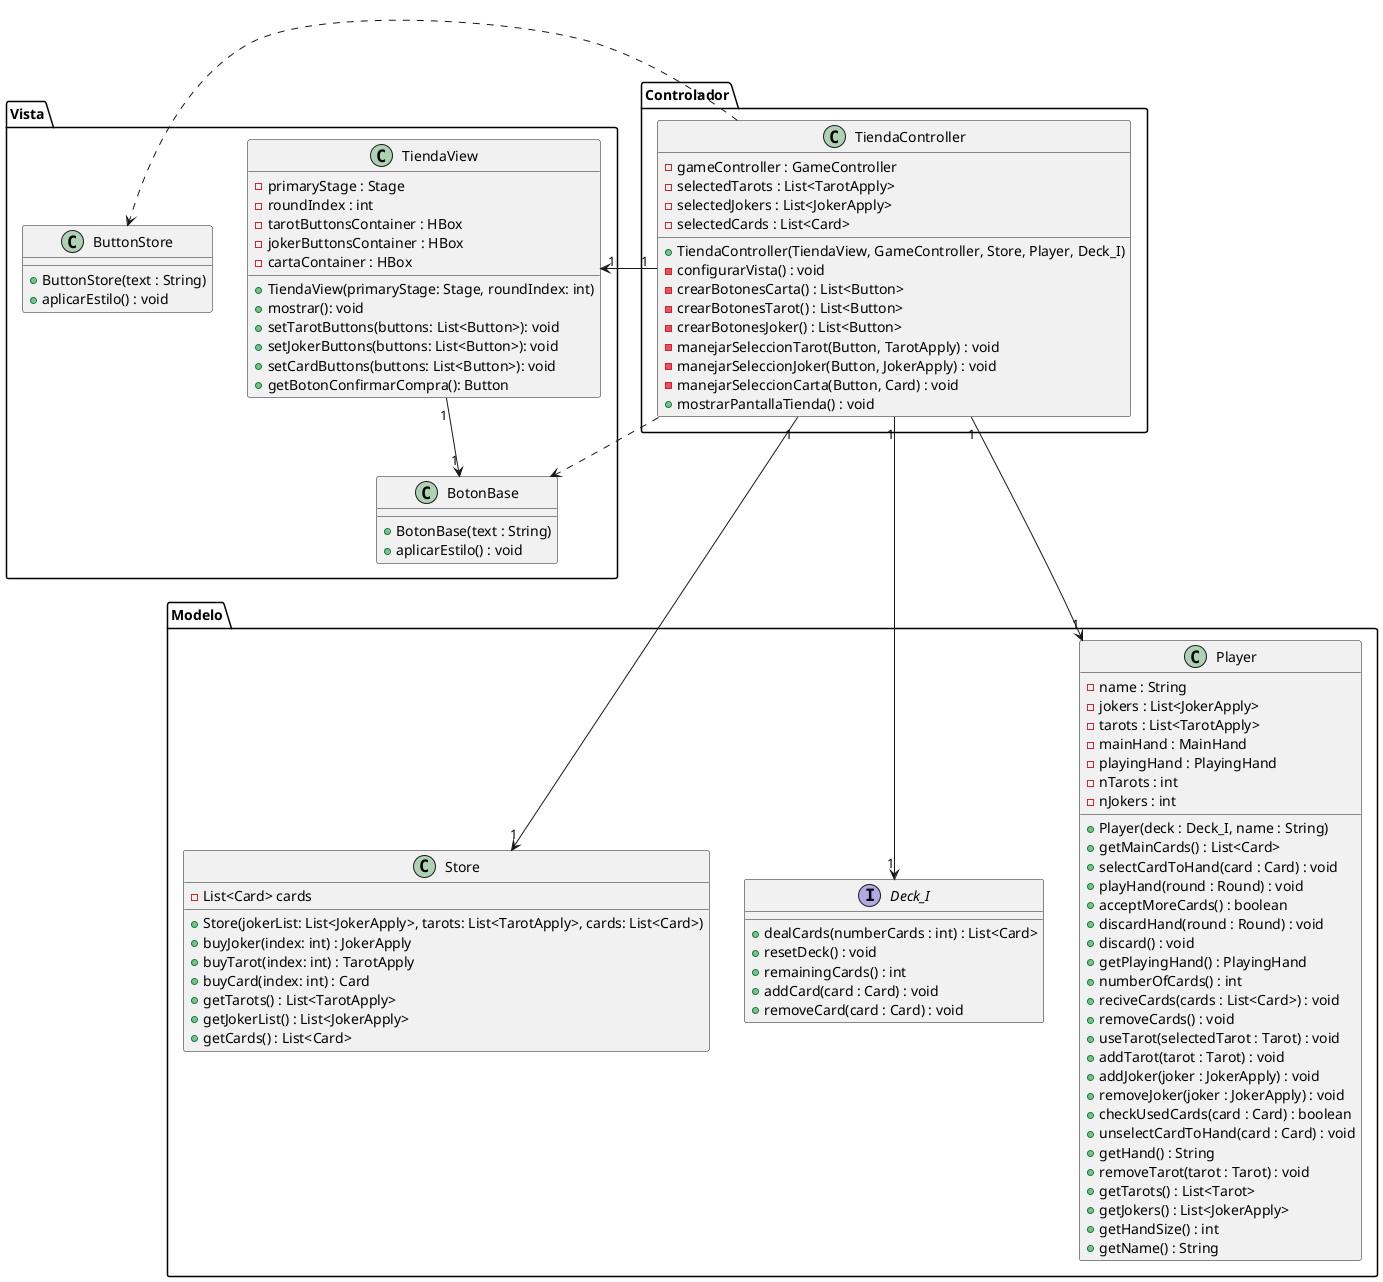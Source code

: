 @startuml

package Vista {

  class TiendaView {
    - primaryStage : Stage
    - roundIndex : int
    - tarotButtonsContainer : HBox
    - jokerButtonsContainer : HBox
    - cartaContainer : HBox

    + TiendaView(primaryStage: Stage, roundIndex: int)
    + mostrar(): void
    + setTarotButtons(buttons: List<Button>): void
    + setJokerButtons(buttons: List<Button>): void
    + setCardButtons(buttons: List<Button>): void
    + getBotonConfirmarCompra(): Button
  }

  class BotonBase {
    + BotonBase(text : String)
    + aplicarEstilo() : void
  }

  class ButtonStore {
    + ButtonStore(text : String)
    + aplicarEstilo() : void
  }

}

package Controlador {

  class TiendaController {
    - gameController : GameController
    - selectedTarots : List<TarotApply>
    - selectedJokers : List<JokerApply>
    - selectedCards : List<Card>

    + TiendaController(TiendaView, GameController, Store, Player, Deck_I)
    - configurarVista() : void
    - crearBotonesCarta() : List<Button>
    - crearBotonesTarot() : List<Button>
    - crearBotonesJoker() : List<Button>
    - manejarSeleccionTarot(Button, TarotApply) : void
    - manejarSeleccionJoker(Button, JokerApply) : void
    - manejarSeleccionCarta(Button, Card) : void
    + mostrarPantallaTienda() : void
  }

}

package Modelo {

  interface Deck_I {
  + dealCards(numberCards : int) : List<Card>
  + resetDeck() : void
  + remainingCards() : int
  + addCard(card : Card) : void
  + removeCard(card : Card) : void
}

  class Store {
    - List<Card> cards

    + Store(jokerList: List<JokerApply>, tarots: List<TarotApply>, cards: List<Card>)
    + buyJoker(index: int) : JokerApply
    + buyTarot(index: int) : TarotApply
    + buyCard(index: int) : Card
    + getTarots() : List<TarotApply>
    + getJokerList() : List<JokerApply>
    + getCards() : List<Card>
  }

  class Player {
    - name : String
    - jokers : List<JokerApply>
    - tarots : List<TarotApply>
    - mainHand : MainHand
    - playingHand : PlayingHand
    - nTarots : int
    - nJokers : int
    + Player(deck : Deck_I, name : String)
    + getMainCards() : List<Card>
    + selectCardToHand(card : Card) : void
    + playHand(round : Round) : void
    + acceptMoreCards() : boolean
    + discardHand(round : Round) : void
    + discard() : void
    + getPlayingHand() : PlayingHand
    + numberOfCards() : int
    + reciveCards(cards : List<Card>) : void
    + removeCards() : void
    + useTarot(selectedTarot : Tarot) : void
    + addTarot(tarot : Tarot) : void
    + addJoker(joker : JokerApply) : void
    + removeJoker(joker : JokerApply) : void
    + checkUsedCards(card : Card) : boolean
    + unselectCardToHand(card : Card) : void
    + getHand() : String
    + removeTarot(tarot : Tarot) : void
    + getTarots() : List<Tarot>
    + getJokers() : List<JokerApply>
    + getHandSize() : int
    + getName() : String
}


}

TiendaView "1" --> "1" BotonBase
TiendaController "1" -> "1" TiendaView
TiendaController "1" --> "1" Player
TiendaController "1" ---> "1" Deck_I
TiendaController "1" -> "1" Store
TiendaController .> BotonBase
TiendaController .> ButtonStore

@enduml